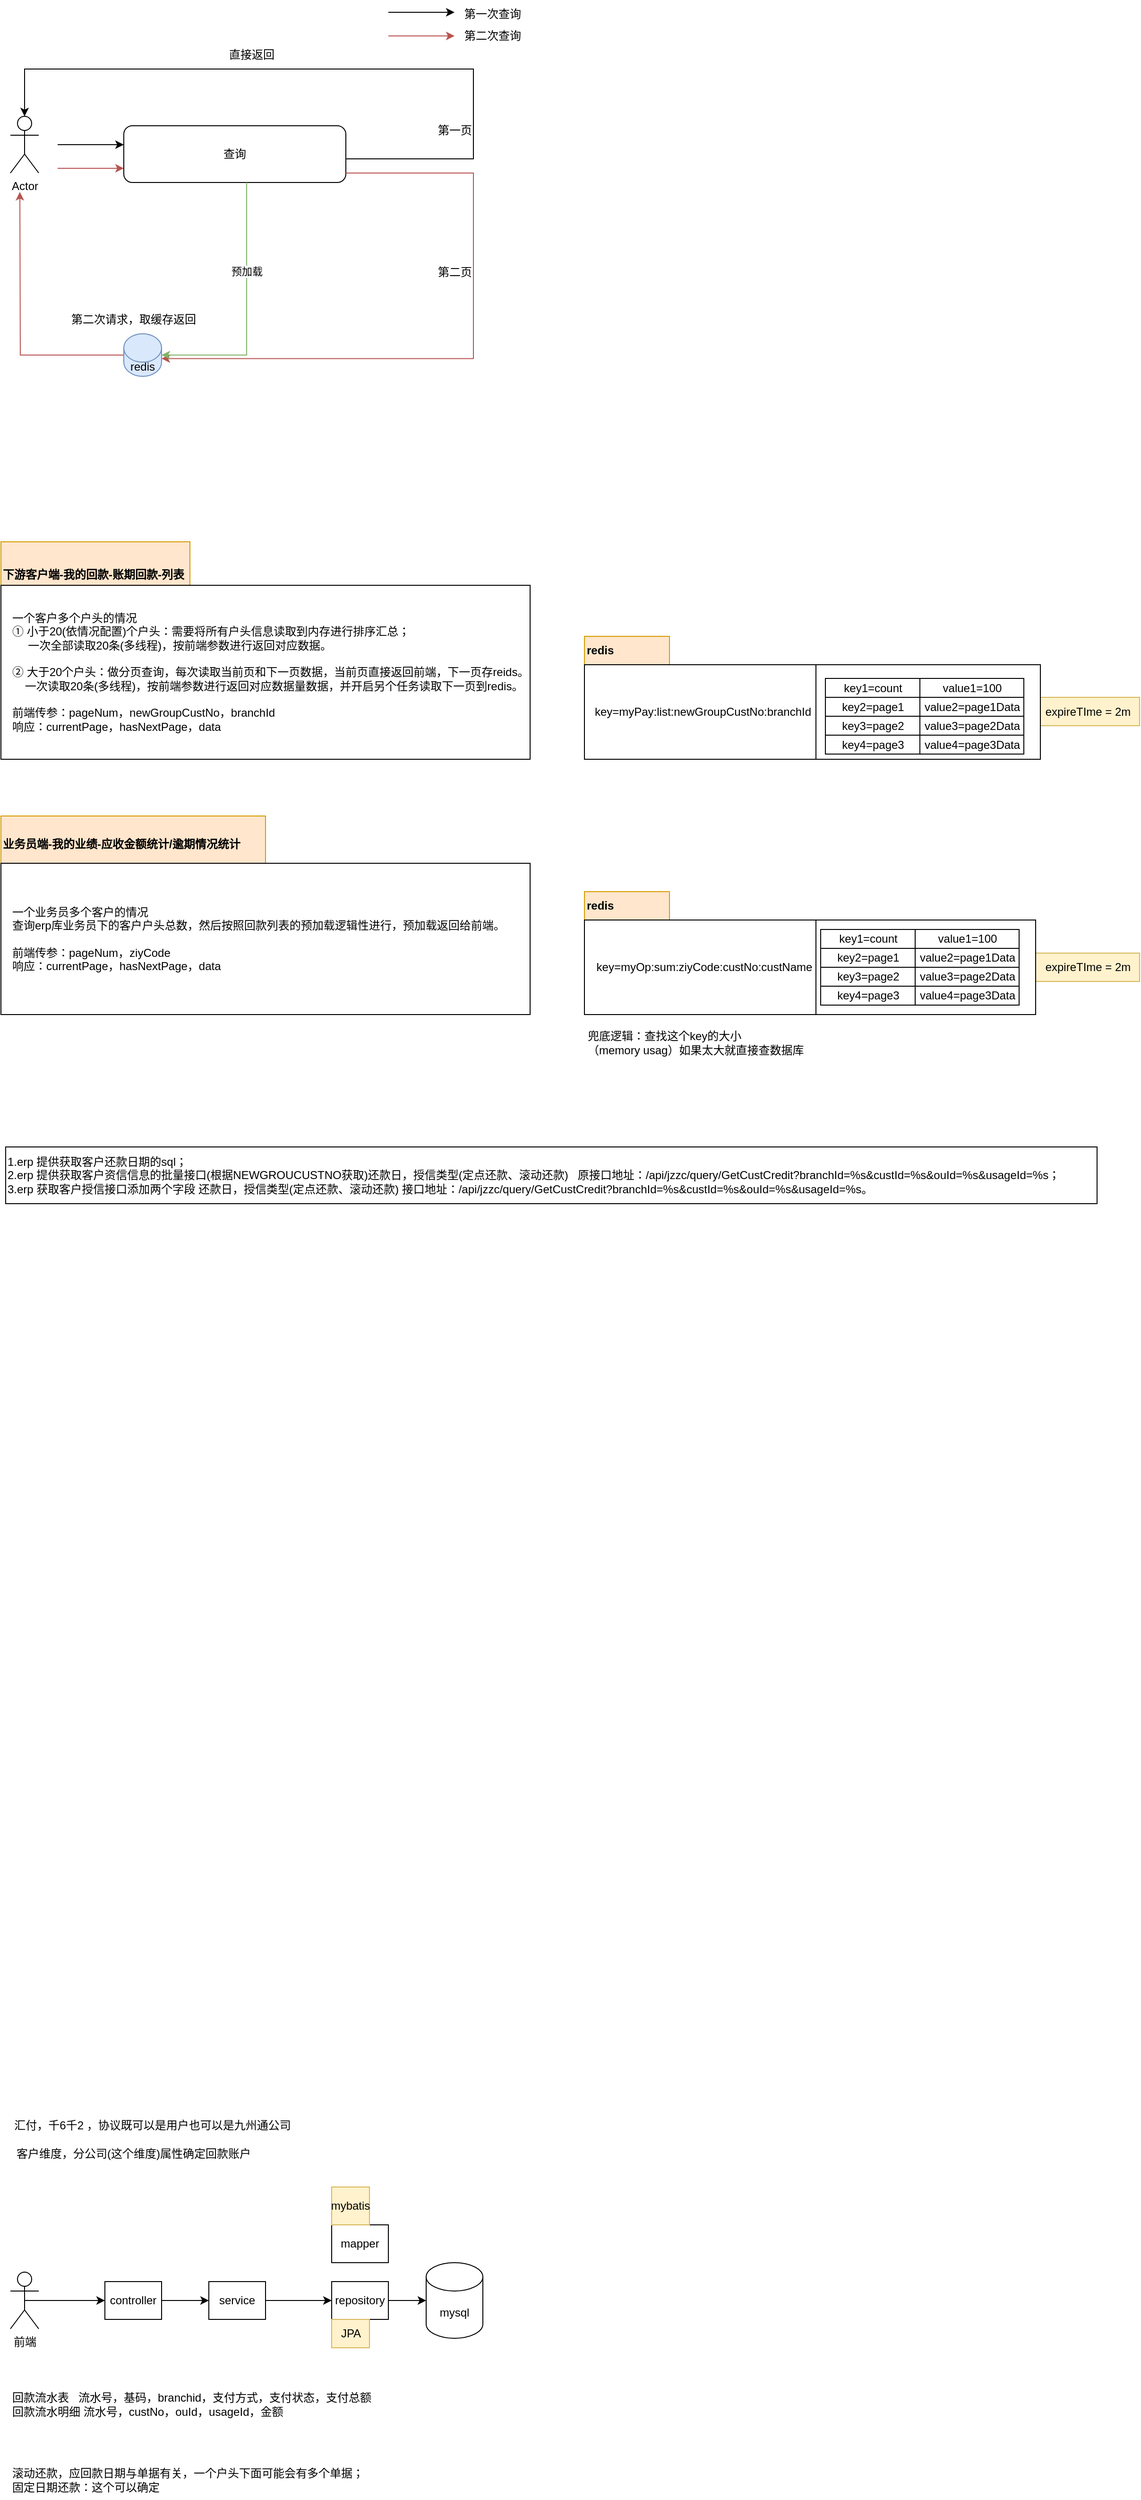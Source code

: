 <mxfile version="22.1.18" type="github">
  <diagram name="第 1 页" id="prlNxFJ4VGk4BH8smg3V">
    <mxGraphModel dx="1221" dy="630" grid="1" gridSize="10" guides="1" tooltips="1" connect="1" arrows="1" fold="1" page="1" pageScale="1" pageWidth="827" pageHeight="1169" math="0" shadow="0">
      <root>
        <mxCell id="0" />
        <mxCell id="1" parent="0" />
        <mxCell id="M1unlP2csWILqM62MqzR-12" value="expireTIme = 2m" style="text;html=1;align=center;verticalAlign=middle;resizable=0;points=[];autosize=1;strokeColor=#d6b656;fillColor=#fff2cc;" parent="1" vertex="1">
          <mxGeometry x="1115" y="1185" width="110" height="30" as="geometry" />
        </mxCell>
        <mxCell id="M1unlP2csWILqM62MqzR-1" value="expireTIme = 2m" style="text;html=1;align=center;verticalAlign=middle;resizable=0;points=[];autosize=1;strokeColor=#d6b656;fillColor=#fff2cc;" parent="1" vertex="1">
          <mxGeometry x="1115" y="914.5" width="110" height="30" as="geometry" />
        </mxCell>
        <mxCell id="gqGO8S_ijtVeU8LpyEHo-77" value="&lt;b&gt;redis&lt;/b&gt;" style="rounded=0;whiteSpace=wrap;html=1;align=left;fillColor=#ffe6cc;strokeColor=#d79b00;" parent="1" vertex="1">
          <mxGeometry x="637.5" y="1120" width="90" height="30" as="geometry" />
        </mxCell>
        <mxCell id="gqGO8S_ijtVeU8LpyEHo-76" value="&lt;b&gt;redis&lt;/b&gt;" style="rounded=0;whiteSpace=wrap;html=1;align=left;fillColor=#ffe6cc;strokeColor=#d79b00;" parent="1" vertex="1">
          <mxGeometry x="637.5" y="850" width="90" height="30" as="geometry" />
        </mxCell>
        <mxCell id="gqGO8S_ijtVeU8LpyEHo-1" value="Actor" style="shape=umlActor;verticalLabelPosition=bottom;verticalAlign=top;html=1;outlineConnect=0;" parent="1" vertex="1">
          <mxGeometry x="30" y="300" width="30" height="60" as="geometry" />
        </mxCell>
        <mxCell id="gqGO8S_ijtVeU8LpyEHo-2" value="" style="endArrow=classic;html=1;rounded=0;" parent="1" edge="1">
          <mxGeometry width="50" height="50" relative="1" as="geometry">
            <mxPoint x="80" y="330" as="sourcePoint" />
            <mxPoint x="150" y="330" as="targetPoint" />
          </mxGeometry>
        </mxCell>
        <mxCell id="gqGO8S_ijtVeU8LpyEHo-3" value="第一页" style="text;html=1;align=center;verticalAlign=middle;resizable=0;points=[];autosize=1;strokeColor=none;fillColor=none;" parent="1" vertex="1">
          <mxGeometry x="470" y="300" width="60" height="30" as="geometry" />
        </mxCell>
        <mxCell id="gqGO8S_ijtVeU8LpyEHo-4" style="edgeStyle=orthogonalEdgeStyle;rounded=0;orthogonalLoop=1;jettySize=auto;html=1;fillColor=#f8cecc;strokeColor=#b85450;" parent="1" source="gqGO8S_ijtVeU8LpyEHo-5" edge="1">
          <mxGeometry relative="1" as="geometry">
            <mxPoint x="40" y="380" as="targetPoint" />
          </mxGeometry>
        </mxCell>
        <mxCell id="gqGO8S_ijtVeU8LpyEHo-5" value="redis" style="shape=cylinder3;whiteSpace=wrap;html=1;boundedLbl=1;backgroundOutline=1;size=15;fillColor=#dae8fc;strokeColor=#6c8ebf;" parent="1" vertex="1">
          <mxGeometry x="150" y="530" width="40" height="45" as="geometry" />
        </mxCell>
        <mxCell id="gqGO8S_ijtVeU8LpyEHo-7" value="直接返回" style="text;html=1;align=center;verticalAlign=middle;resizable=0;points=[];autosize=1;strokeColor=none;fillColor=none;" parent="1" vertex="1">
          <mxGeometry x="250" y="220" width="70" height="30" as="geometry" />
        </mxCell>
        <mxCell id="gqGO8S_ijtVeU8LpyEHo-8" value="第二次请求，取缓存返回" style="text;html=1;align=center;verticalAlign=middle;resizable=0;points=[];autosize=1;strokeColor=none;fillColor=none;" parent="1" vertex="1">
          <mxGeometry x="80" y="500" width="160" height="30" as="geometry" />
        </mxCell>
        <mxCell id="gqGO8S_ijtVeU8LpyEHo-9" style="edgeStyle=orthogonalEdgeStyle;rounded=0;orthogonalLoop=1;jettySize=auto;html=1;fillColor=#f8cecc;strokeColor=#b85450;" parent="1" edge="1">
          <mxGeometry relative="1" as="geometry">
            <mxPoint x="80" y="355" as="sourcePoint" />
            <mxPoint x="150" y="355" as="targetPoint" />
            <Array as="points">
              <mxPoint x="90" y="355" />
              <mxPoint x="90" y="355" />
            </Array>
          </mxGeometry>
        </mxCell>
        <mxCell id="gqGO8S_ijtVeU8LpyEHo-10" value="查询" style="rounded=1;whiteSpace=wrap;html=1;" parent="1" vertex="1">
          <mxGeometry x="150" y="310" width="235" height="60" as="geometry" />
        </mxCell>
        <mxCell id="gqGO8S_ijtVeU8LpyEHo-11" style="edgeStyle=orthogonalEdgeStyle;rounded=0;orthogonalLoop=1;jettySize=auto;html=1;entryX=0.5;entryY=0;entryDx=0;entryDy=0;entryPerimeter=0;" parent="1" source="gqGO8S_ijtVeU8LpyEHo-10" target="gqGO8S_ijtVeU8LpyEHo-1" edge="1">
          <mxGeometry relative="1" as="geometry">
            <mxPoint x="520" y="300" as="targetPoint" />
            <Array as="points">
              <mxPoint x="520" y="345" />
              <mxPoint x="520" y="250" />
              <mxPoint x="45" y="250" />
            </Array>
          </mxGeometry>
        </mxCell>
        <mxCell id="gqGO8S_ijtVeU8LpyEHo-12" style="edgeStyle=orthogonalEdgeStyle;rounded=0;orthogonalLoop=1;jettySize=auto;html=1;entryX=1;entryY=0;entryDx=0;entryDy=26.25;entryPerimeter=0;fillColor=#f8cecc;strokeColor=#b85450;" parent="1" source="gqGO8S_ijtVeU8LpyEHo-10" target="gqGO8S_ijtVeU8LpyEHo-5" edge="1">
          <mxGeometry relative="1" as="geometry">
            <Array as="points">
              <mxPoint x="520" y="360" />
              <mxPoint x="520" y="556" />
            </Array>
          </mxGeometry>
        </mxCell>
        <mxCell id="gqGO8S_ijtVeU8LpyEHo-13" style="edgeStyle=orthogonalEdgeStyle;rounded=0;orthogonalLoop=1;jettySize=auto;html=1;entryX=1;entryY=0.5;entryDx=0;entryDy=0;entryPerimeter=0;fillColor=#d5e8d4;strokeColor=#82b366;" parent="1" source="gqGO8S_ijtVeU8LpyEHo-10" target="gqGO8S_ijtVeU8LpyEHo-5" edge="1">
          <mxGeometry relative="1" as="geometry">
            <Array as="points">
              <mxPoint x="280" y="553" />
            </Array>
          </mxGeometry>
        </mxCell>
        <mxCell id="gqGO8S_ijtVeU8LpyEHo-14" value="预加载" style="edgeLabel;html=1;align=center;verticalAlign=middle;resizable=0;points=[];" parent="gqGO8S_ijtVeU8LpyEHo-13" vertex="1" connectable="0">
          <mxGeometry x="-0.312" relative="1" as="geometry">
            <mxPoint as="offset" />
          </mxGeometry>
        </mxCell>
        <mxCell id="gqGO8S_ijtVeU8LpyEHo-15" value="第二页" style="text;html=1;align=center;verticalAlign=middle;resizable=0;points=[];autosize=1;strokeColor=none;fillColor=none;" parent="1" vertex="1">
          <mxGeometry x="470" y="450" width="60" height="30" as="geometry" />
        </mxCell>
        <mxCell id="gqGO8S_ijtVeU8LpyEHo-16" value="" style="endArrow=classic;html=1;rounded=0;" parent="1" edge="1">
          <mxGeometry width="50" height="50" relative="1" as="geometry">
            <mxPoint x="430" y="190" as="sourcePoint" />
            <mxPoint x="500" y="190" as="targetPoint" />
          </mxGeometry>
        </mxCell>
        <mxCell id="gqGO8S_ijtVeU8LpyEHo-17" style="edgeStyle=orthogonalEdgeStyle;rounded=0;orthogonalLoop=1;jettySize=auto;html=1;fillColor=#f8cecc;strokeColor=#b85450;" parent="1" edge="1">
          <mxGeometry relative="1" as="geometry">
            <mxPoint x="440" y="215" as="sourcePoint" />
            <mxPoint x="500" y="215" as="targetPoint" />
            <Array as="points">
              <mxPoint x="430" y="215" />
              <mxPoint x="430" y="215" />
            </Array>
          </mxGeometry>
        </mxCell>
        <mxCell id="gqGO8S_ijtVeU8LpyEHo-18" value="第一次查询" style="text;html=1;align=center;verticalAlign=middle;resizable=0;points=[];autosize=1;strokeColor=none;fillColor=none;" parent="1" vertex="1">
          <mxGeometry x="500" y="177" width="80" height="30" as="geometry" />
        </mxCell>
        <mxCell id="gqGO8S_ijtVeU8LpyEHo-19" value="第二次查询" style="text;html=1;align=center;verticalAlign=middle;resizable=0;points=[];autosize=1;strokeColor=none;fillColor=none;" parent="1" vertex="1">
          <mxGeometry x="500" y="200" width="80" height="30" as="geometry" />
        </mxCell>
        <mxCell id="gqGO8S_ijtVeU8LpyEHo-33" value="" style="group" parent="1" vertex="1" connectable="0">
          <mxGeometry x="20" y="1040" width="560" height="210" as="geometry" />
        </mxCell>
        <mxCell id="gqGO8S_ijtVeU8LpyEHo-30" value="&lt;b&gt;业务员端-我的业绩-应收金额统计/逾期情况统计&lt;/b&gt;" style="text;html=1;strokeColor=#d79b00;fillColor=#ffe6cc;align=left;verticalAlign=middle;whiteSpace=wrap;rounded=0;" parent="gqGO8S_ijtVeU8LpyEHo-33" vertex="1">
          <mxGeometry width="280" height="60" as="geometry" />
        </mxCell>
        <mxCell id="gqGO8S_ijtVeU8LpyEHo-29" value="" style="group" parent="gqGO8S_ijtVeU8LpyEHo-33" vertex="1" connectable="0">
          <mxGeometry y="10" width="560" height="200" as="geometry" />
        </mxCell>
        <mxCell id="gqGO8S_ijtVeU8LpyEHo-31" value="" style="rounded=0;whiteSpace=wrap;html=1;" parent="gqGO8S_ijtVeU8LpyEHo-29" vertex="1">
          <mxGeometry y="40" width="560" height="160" as="geometry" />
        </mxCell>
        <mxCell id="gqGO8S_ijtVeU8LpyEHo-32" value="&lt;br&gt;一个业务员多个客户的情况&lt;br&gt;查询erp库业务员下的客户户头总数，然后按照回款列表的预加载逻辑性进行，预加载返回给前端。&lt;br&gt;&lt;br&gt;前端传参：pageNum，ziyCode&lt;br&gt;响应：currentPage，hasNextPage，data&lt;br&gt;&amp;nbsp;" style="text;html=1;strokeColor=none;fillColor=none;align=left;verticalAlign=middle;whiteSpace=wrap;rounded=0;" parent="gqGO8S_ijtVeU8LpyEHo-29" vertex="1">
          <mxGeometry x="10" y="50" width="550" height="140" as="geometry" />
        </mxCell>
        <mxCell id="gqGO8S_ijtVeU8LpyEHo-60" value="" style="group" parent="1" vertex="1" connectable="0">
          <mxGeometry x="20" y="750" width="560" height="230" as="geometry" />
        </mxCell>
        <mxCell id="gqGO8S_ijtVeU8LpyEHo-61" value="" style="group" parent="gqGO8S_ijtVeU8LpyEHo-60" vertex="1" connectable="0">
          <mxGeometry width="560" height="230.0" as="geometry" />
        </mxCell>
        <mxCell id="gqGO8S_ijtVeU8LpyEHo-62" value="&lt;b&gt;下游客户端-我的回款-账期回款-列表&lt;br&gt;&lt;/b&gt;" style="text;html=1;strokeColor=#d79b00;fillColor=#ffe6cc;align=left;verticalAlign=middle;whiteSpace=wrap;rounded=0;" parent="gqGO8S_ijtVeU8LpyEHo-61" vertex="1">
          <mxGeometry width="200" height="69" as="geometry" />
        </mxCell>
        <mxCell id="gqGO8S_ijtVeU8LpyEHo-63" value="" style="rounded=0;whiteSpace=wrap;html=1;" parent="gqGO8S_ijtVeU8LpyEHo-61" vertex="1">
          <mxGeometry y="46" width="560" height="184" as="geometry" />
        </mxCell>
        <mxCell id="gqGO8S_ijtVeU8LpyEHo-64" value="一个客户多个户头的情况&lt;br&gt;① 小于20(依情况配置)个户头：需要将所有户头信息读取到内存进行排序汇总；&lt;br&gt;&amp;nbsp; &amp;nbsp; &amp;nbsp;一次全部读取20条(多线程)，按前端参数进行返回对应数据。&lt;br&gt;&lt;br&gt;② 大于20个户头：做分页查询，每次读取当前页和下一页数据，当前页直接返回前端，下一页存reids。&lt;br&gt;&amp;nbsp; &amp;nbsp; 一次读取20条(多线程)，按前端参数进行返回对应数据量数据，并开启另个任务读取下一页到redis。&lt;br&gt;&lt;br&gt;前端传参：pageNum，newGroupCustNo，branchId&lt;br&gt;响应：currentPage，hasNextPage，data" style="text;html=1;strokeColor=none;fillColor=none;align=left;verticalAlign=middle;whiteSpace=wrap;rounded=0;" parent="gqGO8S_ijtVeU8LpyEHo-61" vertex="1">
          <mxGeometry x="10" y="57.5" width="550" height="161" as="geometry" />
        </mxCell>
        <mxCell id="gqGO8S_ijtVeU8LpyEHo-65" value="key=myPay:list:newGroupCustNo:branchId" style="rounded=0;whiteSpace=wrap;html=1;" parent="1" vertex="1">
          <mxGeometry x="637.5" y="880" width="250" height="100" as="geometry" />
        </mxCell>
        <mxCell id="gqGO8S_ijtVeU8LpyEHo-66" value="" style="rounded=0;whiteSpace=wrap;html=1;" parent="1" vertex="1">
          <mxGeometry x="882.5" y="880" width="237.5" height="100" as="geometry" />
        </mxCell>
        <mxCell id="gqGO8S_ijtVeU8LpyEHo-67" value="key2=page1" style="rounded=0;whiteSpace=wrap;html=1;" parent="1" vertex="1">
          <mxGeometry x="892.5" y="914.5" width="100" height="20" as="geometry" />
        </mxCell>
        <mxCell id="gqGO8S_ijtVeU8LpyEHo-68" value="value2=page1Data" style="rounded=0;whiteSpace=wrap;html=1;" parent="1" vertex="1">
          <mxGeometry x="992.5" y="914.5" width="110" height="20" as="geometry" />
        </mxCell>
        <mxCell id="gqGO8S_ijtVeU8LpyEHo-69" value="key3=page2" style="rounded=0;whiteSpace=wrap;html=1;" parent="1" vertex="1">
          <mxGeometry x="892.5" y="934.5" width="100" height="20" as="geometry" />
        </mxCell>
        <mxCell id="gqGO8S_ijtVeU8LpyEHo-70" value="value3=page2Data" style="rounded=0;whiteSpace=wrap;html=1;" parent="1" vertex="1">
          <mxGeometry x="992.5" y="934.5" width="110" height="20" as="geometry" />
        </mxCell>
        <mxCell id="gqGO8S_ijtVeU8LpyEHo-71" value="key4=page3" style="rounded=0;whiteSpace=wrap;html=1;" parent="1" vertex="1">
          <mxGeometry x="892.5" y="954.5" width="100" height="20" as="geometry" />
        </mxCell>
        <mxCell id="gqGO8S_ijtVeU8LpyEHo-72" value="value4=page3Data" style="rounded=0;whiteSpace=wrap;html=1;" parent="1" vertex="1">
          <mxGeometry x="992.5" y="954.5" width="110" height="20" as="geometry" />
        </mxCell>
        <mxCell id="gqGO8S_ijtVeU8LpyEHo-74" value="key=myOp:sum:ziyCode:custNo:custName" style="rounded=0;whiteSpace=wrap;html=1;" parent="1" vertex="1">
          <mxGeometry x="637.5" y="1150" width="252.5" height="100" as="geometry" />
        </mxCell>
        <mxCell id="gqGO8S_ijtVeU8LpyEHo-75" value="" style="rounded=0;whiteSpace=wrap;html=1;" parent="1" vertex="1">
          <mxGeometry x="882.5" y="1150" width="232.5" height="100" as="geometry" />
        </mxCell>
        <mxCell id="gqGO8S_ijtVeU8LpyEHo-80" value="汇付，千6千2 ，协议既可以是用户也可以是九州通公司" style="text;html=1;align=center;verticalAlign=middle;resizable=0;points=[];autosize=1;strokeColor=none;fillColor=none;" parent="1" vertex="1">
          <mxGeometry x="20" y="2410" width="320" height="30" as="geometry" />
        </mxCell>
        <mxCell id="gqGO8S_ijtVeU8LpyEHo-81" value="客户维度，分公司(这个维度)属性确定回款账户" style="text;html=1;align=center;verticalAlign=middle;resizable=0;points=[];autosize=1;strokeColor=none;fillColor=none;" parent="1" vertex="1">
          <mxGeometry x="25" y="2440" width="270" height="30" as="geometry" />
        </mxCell>
        <mxCell id="gqGO8S_ijtVeU8LpyEHo-89" style="edgeStyle=orthogonalEdgeStyle;rounded=0;orthogonalLoop=1;jettySize=auto;html=1;" parent="1" source="gqGO8S_ijtVeU8LpyEHo-83" edge="1">
          <mxGeometry relative="1" as="geometry">
            <mxPoint x="240" y="2610" as="targetPoint" />
          </mxGeometry>
        </mxCell>
        <mxCell id="gqGO8S_ijtVeU8LpyEHo-83" value="controller" style="whiteSpace=wrap;html=1;" parent="1" vertex="1">
          <mxGeometry x="130" y="2590" width="60" height="40" as="geometry" />
        </mxCell>
        <mxCell id="gqGO8S_ijtVeU8LpyEHo-85" style="edgeStyle=orthogonalEdgeStyle;rounded=0;orthogonalLoop=1;jettySize=auto;html=1;exitX=0.5;exitY=0.5;exitDx=0;exitDy=0;exitPerimeter=0;entryX=0;entryY=0.5;entryDx=0;entryDy=0;" parent="1" source="gqGO8S_ijtVeU8LpyEHo-84" target="gqGO8S_ijtVeU8LpyEHo-83" edge="1">
          <mxGeometry relative="1" as="geometry" />
        </mxCell>
        <mxCell id="gqGO8S_ijtVeU8LpyEHo-84" value="前端" style="shape=umlActor;verticalLabelPosition=bottom;verticalAlign=top;html=1;outlineConnect=0;" parent="1" vertex="1">
          <mxGeometry x="30" y="2580" width="30" height="60" as="geometry" />
        </mxCell>
        <mxCell id="gqGO8S_ijtVeU8LpyEHo-92" style="edgeStyle=orthogonalEdgeStyle;rounded=0;orthogonalLoop=1;jettySize=auto;html=1;entryX=0;entryY=0.5;entryDx=0;entryDy=0;" parent="1" source="gqGO8S_ijtVeU8LpyEHo-90" target="gqGO8S_ijtVeU8LpyEHo-91" edge="1">
          <mxGeometry relative="1" as="geometry" />
        </mxCell>
        <mxCell id="gqGO8S_ijtVeU8LpyEHo-90" value="service" style="whiteSpace=wrap;html=1;" parent="1" vertex="1">
          <mxGeometry x="240" y="2590" width="60" height="40" as="geometry" />
        </mxCell>
        <mxCell id="gqGO8S_ijtVeU8LpyEHo-94" style="edgeStyle=orthogonalEdgeStyle;rounded=0;orthogonalLoop=1;jettySize=auto;html=1;" parent="1" source="gqGO8S_ijtVeU8LpyEHo-91" edge="1">
          <mxGeometry relative="1" as="geometry">
            <mxPoint x="470" y="2610" as="targetPoint" />
          </mxGeometry>
        </mxCell>
        <mxCell id="gqGO8S_ijtVeU8LpyEHo-91" value="repository" style="whiteSpace=wrap;html=1;" parent="1" vertex="1">
          <mxGeometry x="370" y="2590" width="60" height="40" as="geometry" />
        </mxCell>
        <mxCell id="gqGO8S_ijtVeU8LpyEHo-93" value="mapper" style="whiteSpace=wrap;html=1;" parent="1" vertex="1">
          <mxGeometry x="370" y="2530" width="60" height="40" as="geometry" />
        </mxCell>
        <mxCell id="gqGO8S_ijtVeU8LpyEHo-95" value="mysql" style="shape=cylinder3;whiteSpace=wrap;html=1;boundedLbl=1;backgroundOutline=1;size=15;" parent="1" vertex="1">
          <mxGeometry x="470" y="2570" width="60" height="80" as="geometry" />
        </mxCell>
        <mxCell id="gqGO8S_ijtVeU8LpyEHo-96" value="JPA" style="text;html=1;align=center;verticalAlign=middle;resizable=0;points=[];autosize=1;strokeColor=#d6b656;fillColor=#fff2cc;" parent="1" vertex="1">
          <mxGeometry x="370" y="2630" width="40" height="30" as="geometry" />
        </mxCell>
        <mxCell id="gqGO8S_ijtVeU8LpyEHo-97" value="mybatis" style="rounded=0;whiteSpace=wrap;html=1;fillColor=#fff2cc;strokeColor=#d6b656;" parent="1" vertex="1">
          <mxGeometry x="370" y="2490" width="40" height="40" as="geometry" />
        </mxCell>
        <mxCell id="gqGO8S_ijtVeU8LpyEHo-106" value="key1=count" style="rounded=0;whiteSpace=wrap;html=1;" parent="1" vertex="1">
          <mxGeometry x="892.5" y="894.5" width="100" height="20" as="geometry" />
        </mxCell>
        <mxCell id="gqGO8S_ijtVeU8LpyEHo-107" value="value1=100" style="rounded=0;whiteSpace=wrap;html=1;" parent="1" vertex="1">
          <mxGeometry x="992.5" y="894.5" width="110" height="20" as="geometry" />
        </mxCell>
        <mxCell id="M1unlP2csWILqM62MqzR-3" value="key2=page1" style="rounded=0;whiteSpace=wrap;html=1;" parent="1" vertex="1">
          <mxGeometry x="887.5" y="1180" width="100" height="20" as="geometry" />
        </mxCell>
        <mxCell id="M1unlP2csWILqM62MqzR-4" value="value2=page1Data" style="rounded=0;whiteSpace=wrap;html=1;" parent="1" vertex="1">
          <mxGeometry x="987.5" y="1180" width="110" height="20" as="geometry" />
        </mxCell>
        <mxCell id="M1unlP2csWILqM62MqzR-5" value="key3=page2" style="rounded=0;whiteSpace=wrap;html=1;" parent="1" vertex="1">
          <mxGeometry x="887.5" y="1200" width="100" height="20" as="geometry" />
        </mxCell>
        <mxCell id="M1unlP2csWILqM62MqzR-6" value="value3=page2Data" style="rounded=0;whiteSpace=wrap;html=1;" parent="1" vertex="1">
          <mxGeometry x="987.5" y="1200" width="110" height="20" as="geometry" />
        </mxCell>
        <mxCell id="M1unlP2csWILqM62MqzR-7" value="key4=page3" style="rounded=0;whiteSpace=wrap;html=1;" parent="1" vertex="1">
          <mxGeometry x="887.5" y="1220" width="100" height="20" as="geometry" />
        </mxCell>
        <mxCell id="M1unlP2csWILqM62MqzR-8" value="value4=page3Data" style="rounded=0;whiteSpace=wrap;html=1;" parent="1" vertex="1">
          <mxGeometry x="987.5" y="1220" width="110" height="20" as="geometry" />
        </mxCell>
        <mxCell id="M1unlP2csWILqM62MqzR-9" value="key1=count" style="rounded=0;whiteSpace=wrap;html=1;" parent="1" vertex="1">
          <mxGeometry x="887.5" y="1160" width="100" height="20" as="geometry" />
        </mxCell>
        <mxCell id="M1unlP2csWILqM62MqzR-10" value="value1=100" style="rounded=0;whiteSpace=wrap;html=1;" parent="1" vertex="1">
          <mxGeometry x="987.5" y="1160" width="110" height="20" as="geometry" />
        </mxCell>
        <mxCell id="M1unlP2csWILqM62MqzR-14" value="兜底逻辑：查找这个key的大小&lt;br&gt;（memory usag）如果太大就直接查数据库" style="text;html=1;align=left;verticalAlign=middle;resizable=0;points=[];autosize=1;strokeColor=none;fillColor=none;" parent="1" vertex="1">
          <mxGeometry x="638.75" y="1260" width="250" height="40" as="geometry" />
        </mxCell>
        <mxCell id="9ZYc1-NgtFmLDcZKwvGN-3" value="回款流水表&amp;nbsp; &amp;nbsp;流水号，基码，branchid，支付方式，支付状态，支付总额&lt;br&gt;回款流水明细 流水号，custNo，ouId，usageId，金额" style="text;html=1;align=left;verticalAlign=middle;resizable=0;points=[];autosize=1;strokeColor=none;fillColor=none;" parent="1" vertex="1">
          <mxGeometry x="30" y="2700" width="400" height="40" as="geometry" />
        </mxCell>
        <mxCell id="9ZYc1-NgtFmLDcZKwvGN-27" value="滚动还款，应回款日期与单据有关，一个户头下面可能会有多个单据；&lt;br&gt;固定日期还款：这个可以确定" style="text;html=1;align=left;verticalAlign=middle;resizable=0;points=[];autosize=1;strokeColor=none;fillColor=none;" parent="1" vertex="1">
          <mxGeometry x="30" y="2780" width="400" height="40" as="geometry" />
        </mxCell>
        <mxCell id="xifteia1oYGUEBwJenLp-1" value="1.erp 提供获取客户还款日期的sql；&lt;br&gt;2.erp 提供获取客户资信信息的批量接口(根据NEWGROUCUSTNO获取)&lt;span style=&quot;&quot;&gt;&lt;/span&gt;还款日，授信类型(定点还款、滚动还款)&amp;nbsp; &amp;nbsp;&lt;span style=&quot;&quot;&gt;&lt;span style=&quot;&quot;&gt;原接口地址：&lt;/span&gt;&lt;/span&gt;/api/jzzc/query/GetCustCredit?branchId=%s&amp;amp;custId=%s&amp;amp;ouId=%s&amp;amp;usageId=%s；&lt;br&gt;3.erp 获取客户授信接口添加两个字段 还款日，授信类型(定点还款、滚动还款) 接口地址：/api/jzzc/query/GetCustCredit?branchId=%s&amp;amp;custId=%s&amp;amp;ouId=%s&amp;amp;usageId=%s。" style="whiteSpace=wrap;html=1;align=left;" vertex="1" parent="1">
          <mxGeometry x="25" y="1390" width="1155" height="60" as="geometry" />
        </mxCell>
      </root>
    </mxGraphModel>
  </diagram>
</mxfile>
